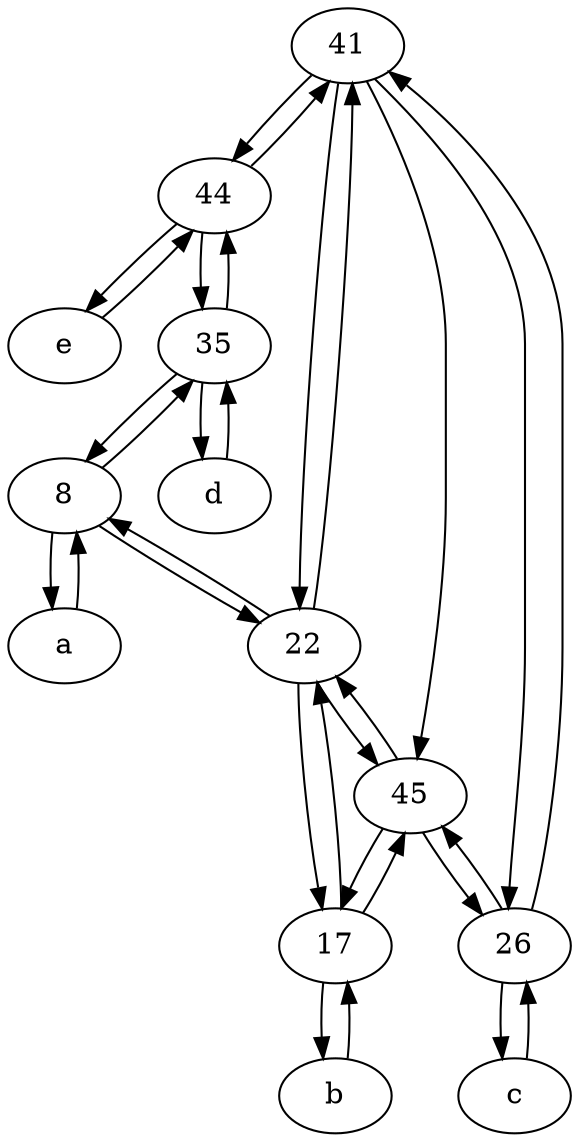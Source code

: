 digraph  {
	41;
	44;
	35;
	e [pos="30,50!"];
	22;
	a [pos="40,10!"];
	b [pos="50,20!"];
	c [pos="20,10!"];
	17;
	d [pos="20,30!"];
	8;
	26;
	45;
	41 -> 22;
	41 -> 26;
	22 -> 41;
	c -> 26;
	e -> 44;
	45 -> 17;
	44 -> 41;
	22 -> 45;
	44 -> e;
	35 -> 44;
	26 -> 41;
	26 -> c;
	35 -> d;
	17 -> 45;
	8 -> a;
	45 -> 22;
	d -> 35;
	b -> 17;
	17 -> b;
	35 -> 8;
	41 -> 45;
	44 -> 35;
	8 -> 35;
	a -> 8;
	45 -> 26;
	26 -> 45;
	41 -> 44;
	22 -> 17;
	17 -> 22;
	22 -> 8;
	8 -> 22;

	}